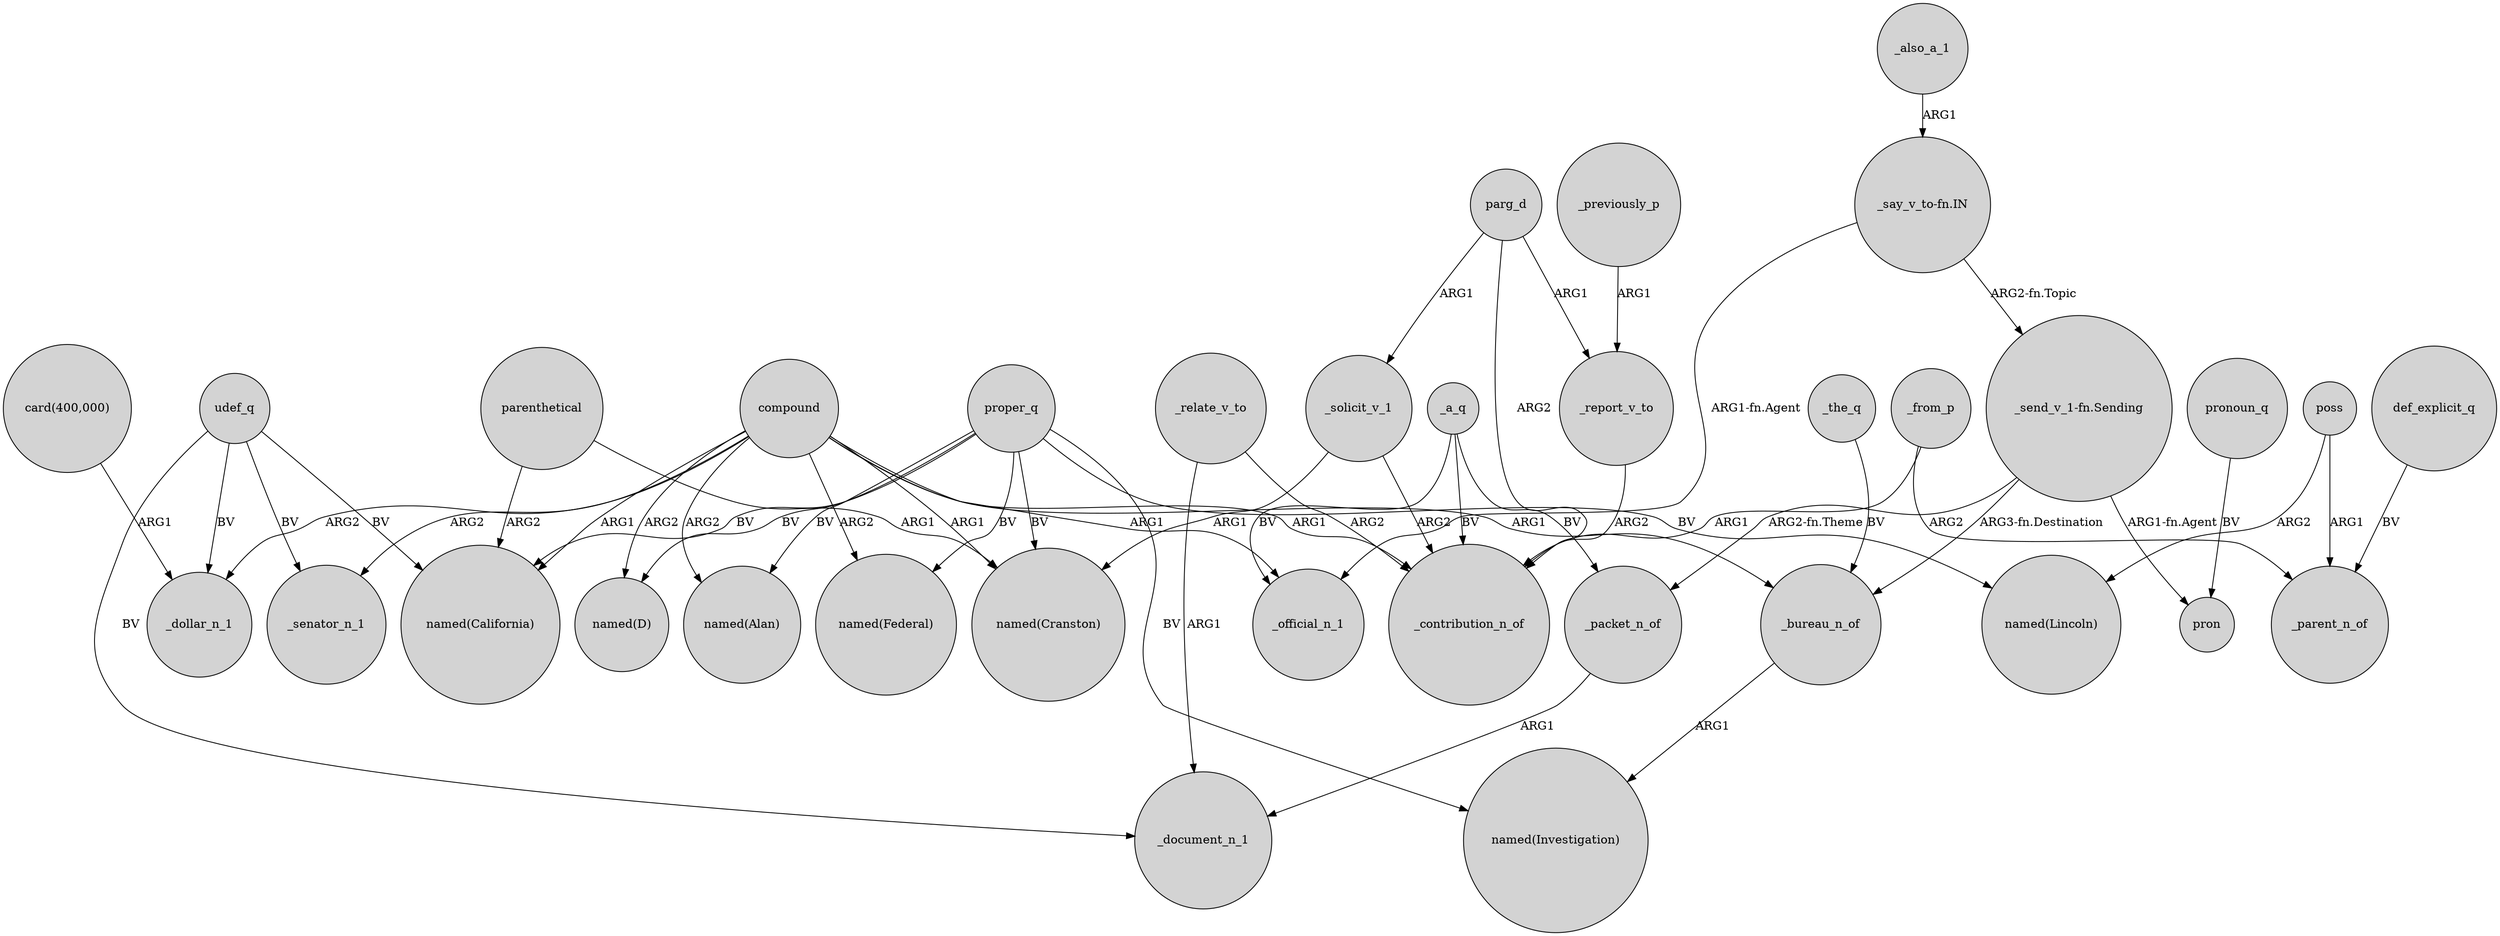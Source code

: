 digraph {
	node [shape=circle style=filled]
	udef_q -> _senator_n_1 [label=BV]
	_also_a_1 -> "_say_v_to-fn.IN" [label=ARG1]
	compound -> _contribution_n_of [label=ARG1]
	poss -> _parent_n_of [label=ARG1]
	proper_q -> "named(Investigation)" [label=BV]
	def_explicit_q -> _parent_n_of [label=BV]
	udef_q -> "named(California)" [label=BV]
	"_say_v_to-fn.IN" -> _official_n_1 [label="ARG1-fn.Agent"]
	proper_q -> "named(Alan)" [label=BV]
	parg_d -> _contribution_n_of [label=ARG2]
	proper_q -> "named(California)" [label=BV]
	_report_v_to -> _contribution_n_of [label=ARG2]
	_relate_v_to -> _contribution_n_of [label=ARG2]
	"_send_v_1-fn.Sending" -> _packet_n_of [label="ARG2-fn.Theme"]
	_previously_p -> _report_v_to [label=ARG1]
	poss -> "named(Lincoln)" [label=ARG2]
	parg_d -> _solicit_v_1 [label=ARG1]
	udef_q -> _document_n_1 [label=BV]
	parenthetical -> "named(California)" [label=ARG2]
	"_send_v_1-fn.Sending" -> pron [label="ARG1-fn.Agent"]
	proper_q -> "named(Lincoln)" [label=BV]
	"_say_v_to-fn.IN" -> "_send_v_1-fn.Sending" [label="ARG2-fn.Topic"]
	"card(400,000)" -> _dollar_n_1 [label=ARG1]
	pronoun_q -> pron [label=BV]
	compound -> "named(California)" [label=ARG1]
	_from_p -> _contribution_n_of [label=ARG1]
	_a_q -> _official_n_1 [label=BV]
	parg_d -> _report_v_to [label=ARG1]
	compound -> "named(Alan)" [label=ARG2]
	compound -> _senator_n_1 [label=ARG2]
	_from_p -> _parent_n_of [label=ARG2]
	compound -> "named(D)" [label=ARG2]
	_bureau_n_of -> "named(Investigation)" [label=ARG1]
	_solicit_v_1 -> "named(Cranston)" [label=ARG1]
	proper_q -> "named(Federal)" [label=BV]
	compound -> _bureau_n_of [label=ARG1]
	proper_q -> "named(D)" [label=BV]
	compound -> _official_n_1 [label=ARG1]
	_relate_v_to -> _document_n_1 [label=ARG1]
	_a_q -> _contribution_n_of [label=BV]
	_packet_n_of -> _document_n_1 [label=ARG1]
	compound -> _dollar_n_1 [label=ARG2]
	_solicit_v_1 -> _contribution_n_of [label=ARG2]
	_the_q -> _bureau_n_of [label=BV]
	compound -> "named(Federal)" [label=ARG2]
	_a_q -> _packet_n_of [label=BV]
	proper_q -> "named(Cranston)" [label=BV]
	udef_q -> _dollar_n_1 [label=BV]
	"_send_v_1-fn.Sending" -> _bureau_n_of [label="ARG3-fn.Destination"]
	compound -> "named(Cranston)" [label=ARG1]
	parenthetical -> "named(Cranston)" [label=ARG1]
}

